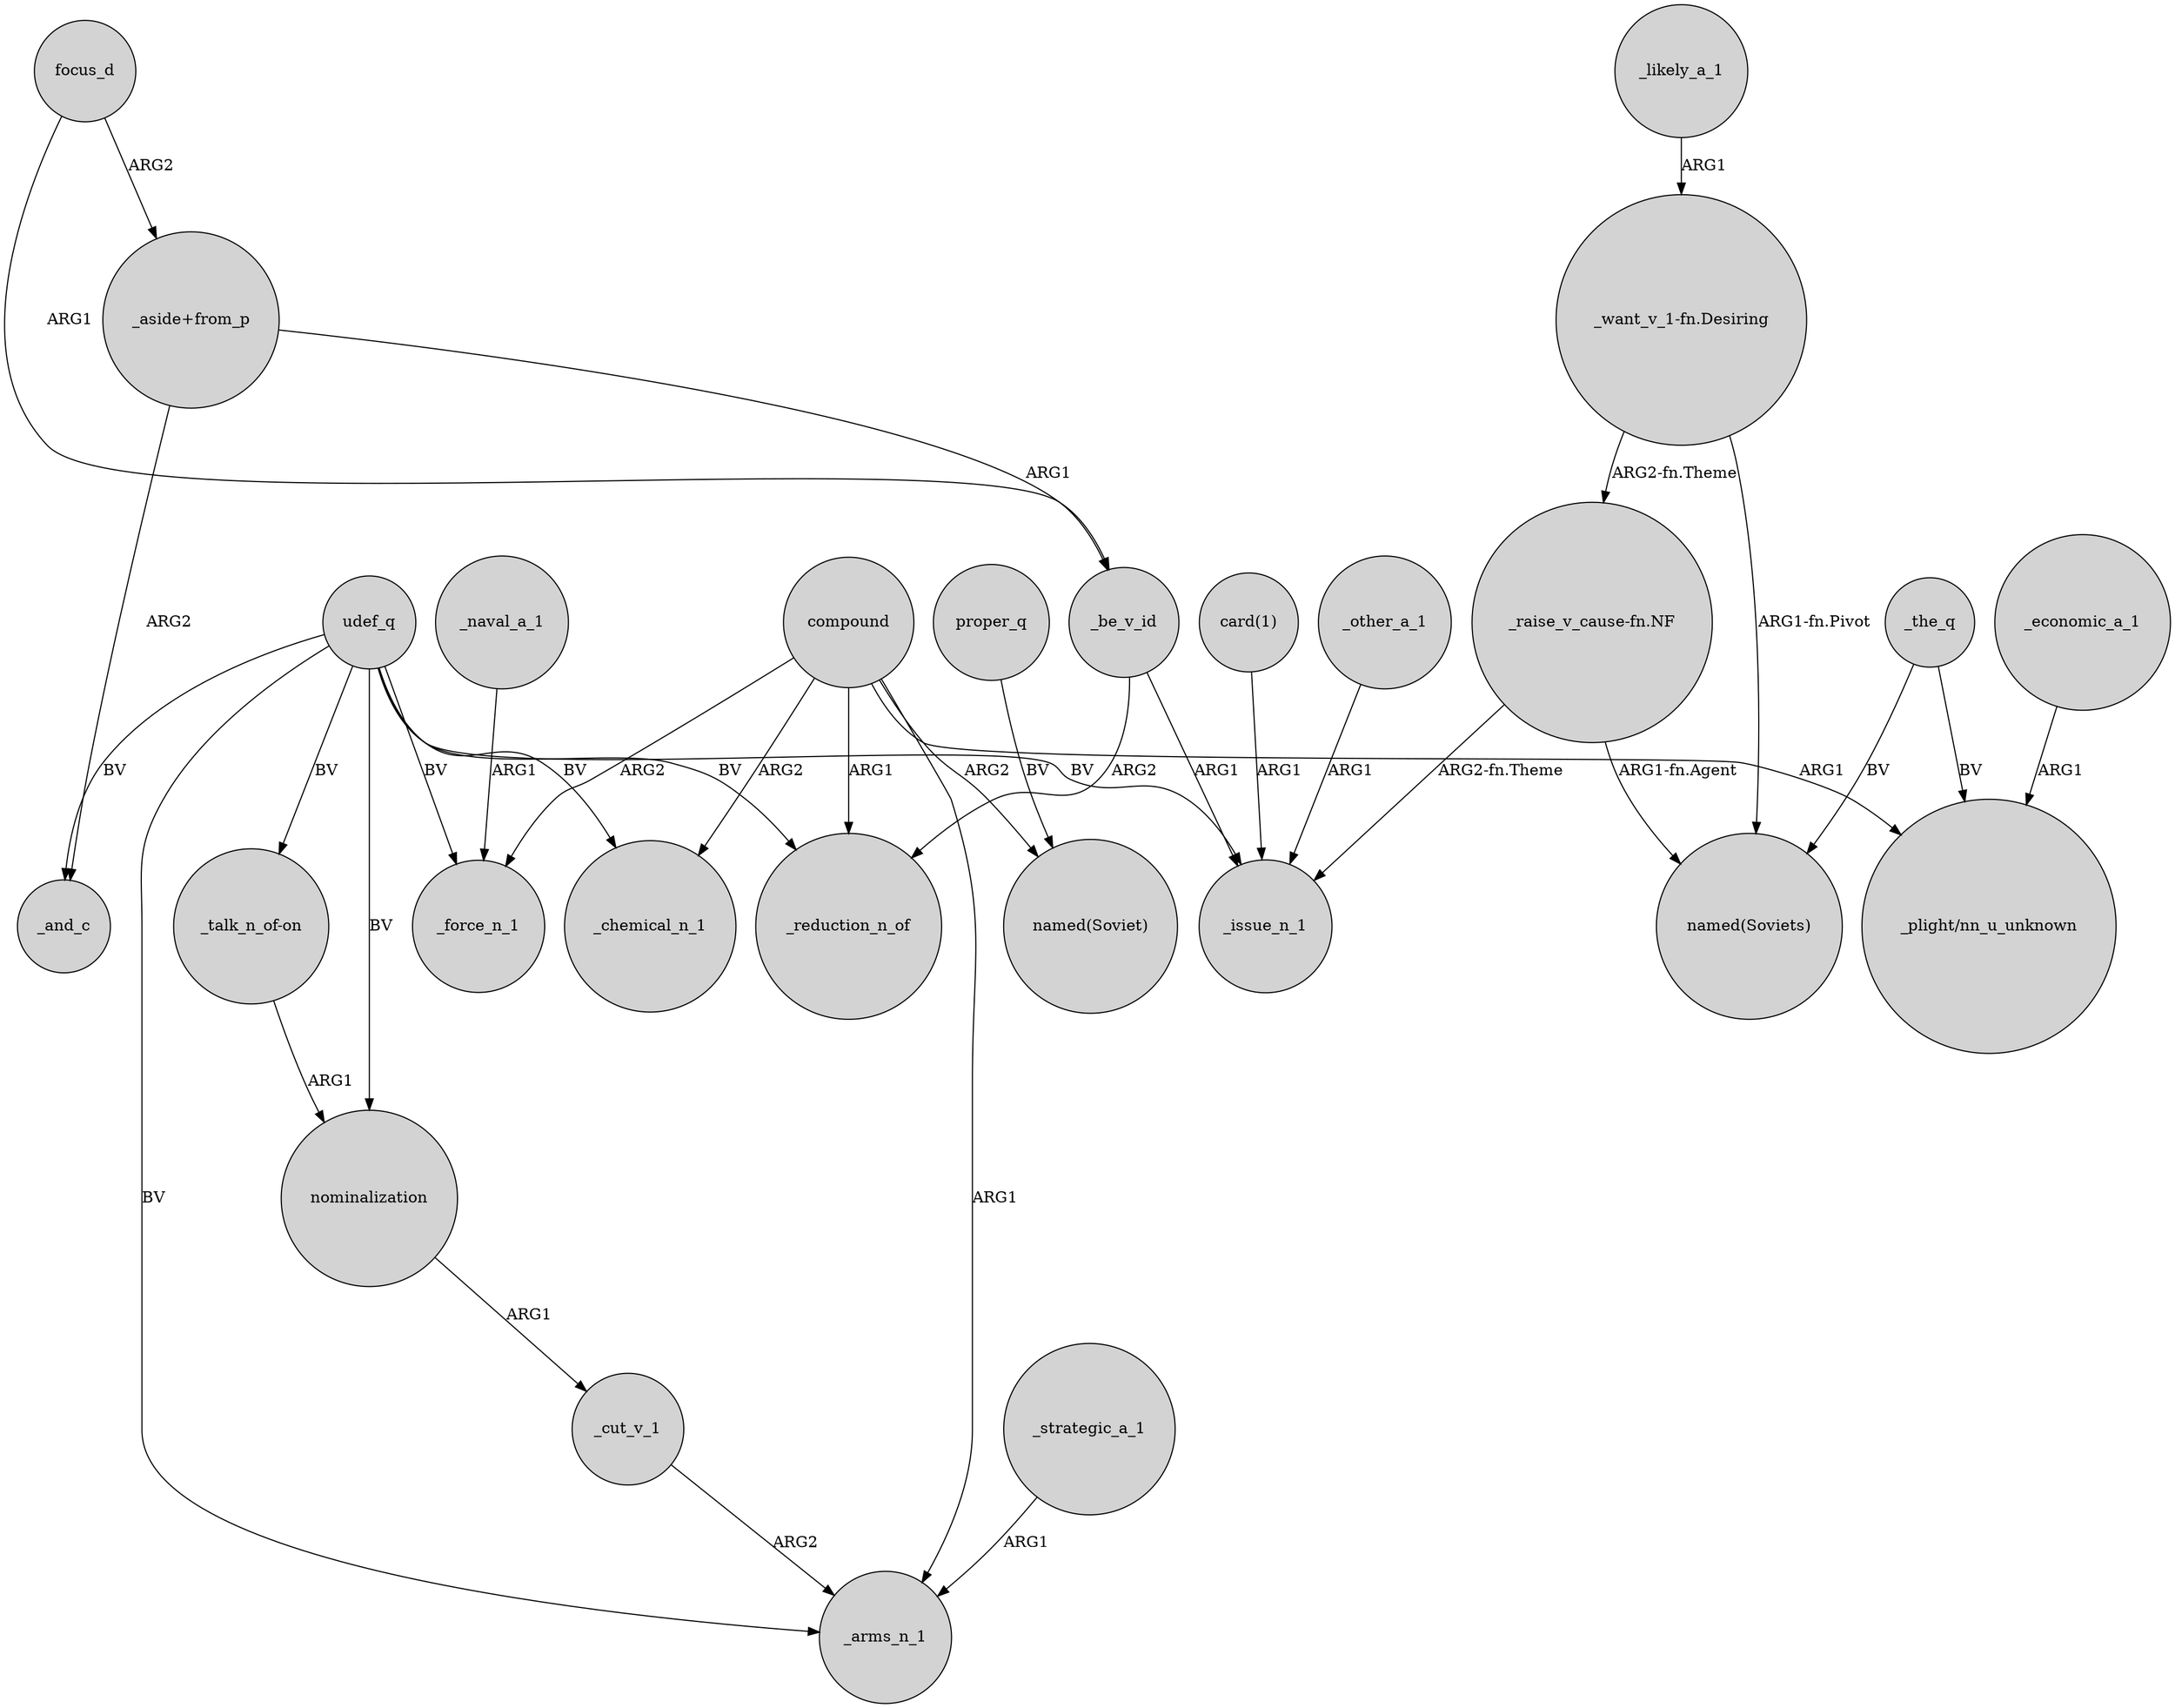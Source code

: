 digraph {
	node [shape=circle style=filled]
	compound -> _force_n_1 [label=ARG2]
	udef_q -> _force_n_1 [label=BV]
	compound -> _arms_n_1 [label=ARG1]
	_other_a_1 -> _issue_n_1 [label=ARG1]
	"_talk_n_of-on" -> nominalization [label=ARG1]
	_be_v_id -> _issue_n_1 [label=ARG1]
	udef_q -> _reduction_n_of [label=BV]
	_economic_a_1 -> "_plight/nn_u_unknown" [label=ARG1]
	_be_v_id -> _reduction_n_of [label=ARG2]
	nominalization -> _cut_v_1 [label=ARG1]
	_strategic_a_1 -> _arms_n_1 [label=ARG1]
	udef_q -> _arms_n_1 [label=BV]
	proper_q -> "named(Soviet)" [label=BV]
	"_want_v_1-fn.Desiring" -> "_raise_v_cause-fn.NF" [label="ARG2-fn.Theme"]
	compound -> _chemical_n_1 [label=ARG2]
	_likely_a_1 -> "_want_v_1-fn.Desiring" [label=ARG1]
	_the_q -> "named(Soviets)" [label=BV]
	"_want_v_1-fn.Desiring" -> "named(Soviets)" [label="ARG1-fn.Pivot"]
	"_aside+from_p" -> _be_v_id [label=ARG1]
	compound -> "_plight/nn_u_unknown" [label=ARG1]
	focus_d -> _be_v_id [label=ARG1]
	udef_q -> "_talk_n_of-on" [label=BV]
	_naval_a_1 -> _force_n_1 [label=ARG1]
	"card(1)" -> _issue_n_1 [label=ARG1]
	"_raise_v_cause-fn.NF" -> _issue_n_1 [label="ARG2-fn.Theme"]
	compound -> "named(Soviet)" [label=ARG2]
	udef_q -> _issue_n_1 [label=BV]
	udef_q -> nominalization [label=BV]
	compound -> _reduction_n_of [label=ARG1]
	focus_d -> "_aside+from_p" [label=ARG2]
	"_raise_v_cause-fn.NF" -> "named(Soviets)" [label="ARG1-fn.Agent"]
	"_aside+from_p" -> _and_c [label=ARG2]
	udef_q -> _and_c [label=BV]
	udef_q -> _chemical_n_1 [label=BV]
	_the_q -> "_plight/nn_u_unknown" [label=BV]
	_cut_v_1 -> _arms_n_1 [label=ARG2]
}
